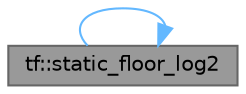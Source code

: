 digraph "tf::static_floor_log2"
{
 // LATEX_PDF_SIZE
  bgcolor="transparent";
  edge [fontname=Helvetica,fontsize=10,labelfontname=Helvetica,labelfontsize=10];
  node [fontname=Helvetica,fontsize=10,shape=box,height=0.2,width=0.4];
  rankdir="LR";
  Node1 [id="Node000001",label="tf::static_floor_log2",height=0.2,width=0.4,color="gray40", fillcolor="grey60", style="filled", fontcolor="black",tooltip="returns the floor of log2(N) at compile time"];
  Node1 -> Node1 [id="edge1_Node000001_Node000001",color="steelblue1",style="solid",tooltip=" "];
}
